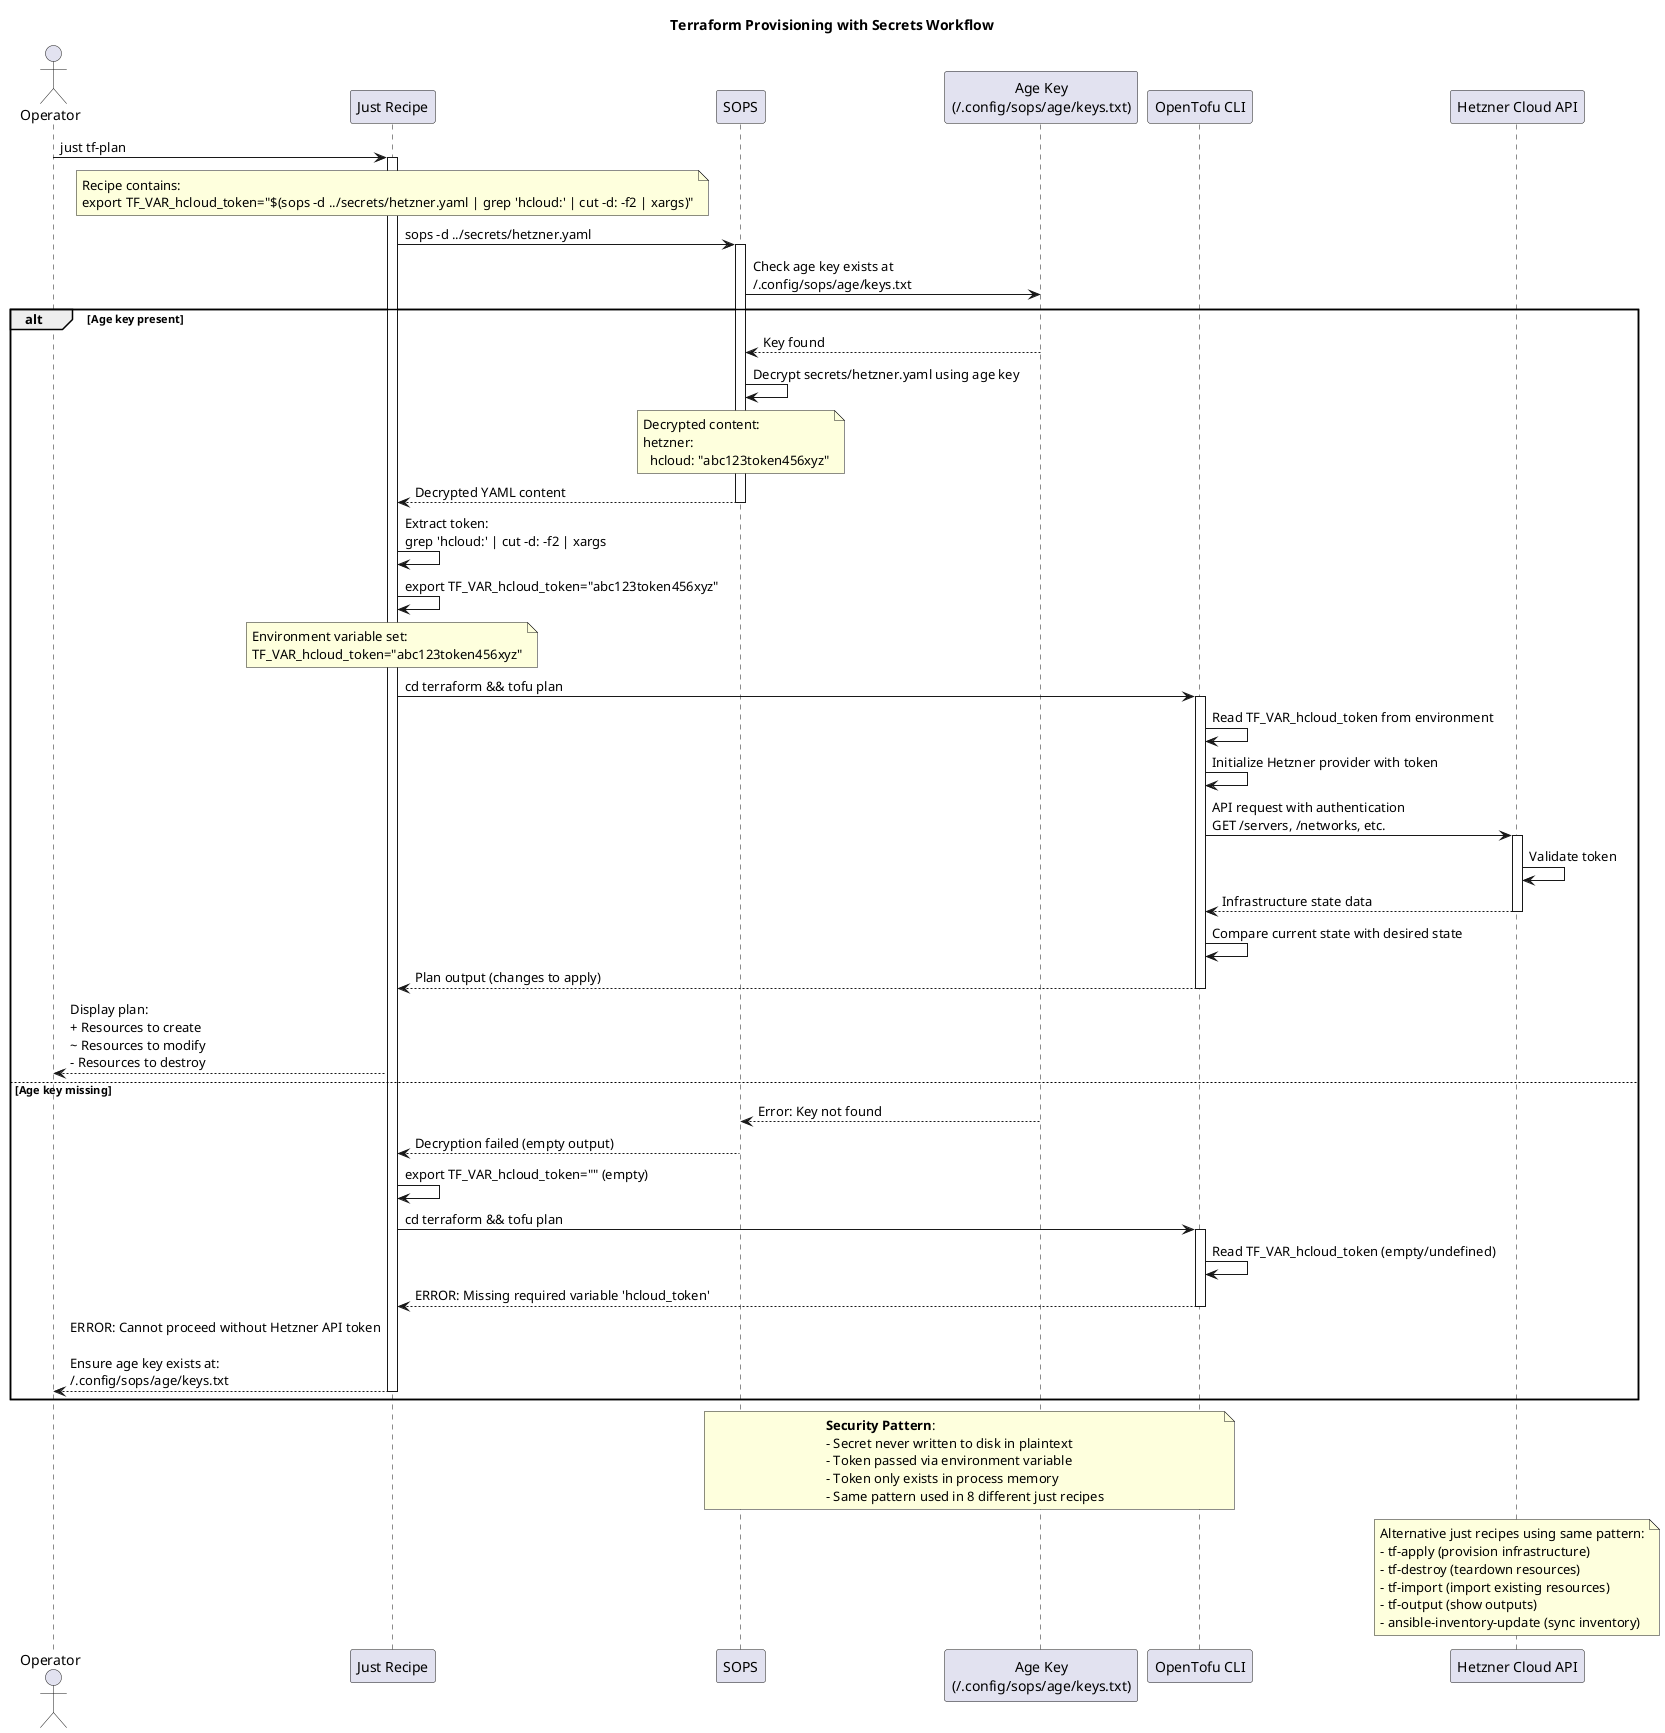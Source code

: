 @startuml terraform_provisioning_with_secrets
title Terraform Provisioning with Secrets Workflow

actor Operator
participant "Just Recipe" as Just
participant SOPS
participant "Age Key\n(~/.config/sops/age/keys.txt)" as Age
participant "OpenTofu CLI" as Tofu
participant "Hetzner Cloud API" as HetznerAPI

Operator -> Just: just tf-plan
activate Just

note over Just
  Recipe contains:
  export TF_VAR_hcloud_token="$(sops -d ../secrets/hetzner.yaml | grep 'hcloud:' | cut -d: -f2 | xargs)"
end note

Just -> SOPS: sops -d ../secrets/hetzner.yaml
activate SOPS

SOPS -> Age: Check age key exists at\n~/.config/sops/age/keys.txt

alt Age key present
    Age --> SOPS: Key found
    SOPS -> SOPS: Decrypt secrets/hetzner.yaml using age key

    note over SOPS
      Decrypted content:
      hetzner:
        hcloud: "abc123token456xyz"
    end note

    SOPS --> Just: Decrypted YAML content
    deactivate SOPS

    Just -> Just: Extract token:\ngrep 'hcloud:' | cut -d: -f2 | xargs
    Just -> Just: export TF_VAR_hcloud_token="abc123token456xyz"

    note over Just
      Environment variable set:
      TF_VAR_hcloud_token="abc123token456xyz"
    end note

    Just -> Tofu: cd terraform && tofu plan
    activate Tofu

    Tofu -> Tofu: Read TF_VAR_hcloud_token from environment
    Tofu -> Tofu: Initialize Hetzner provider with token

    Tofu -> HetznerAPI: API request with authentication\nGET /servers, /networks, etc.
    activate HetznerAPI

    HetznerAPI -> HetznerAPI: Validate token
    HetznerAPI --> Tofu: Infrastructure state data
    deactivate HetznerAPI

    Tofu -> Tofu: Compare current state with desired state
    Tofu --> Just: Plan output (changes to apply)
    deactivate Tofu

    Just --> Operator: Display plan:\n+ Resources to create\n~ Resources to modify\n- Resources to destroy

else Age key missing
    Age --> SOPS: Error: Key not found
    SOPS --> Just: Decryption failed (empty output)
    deactivate SOPS

    Just -> Just: export TF_VAR_hcloud_token="" (empty)

    Just -> Tofu: cd terraform && tofu plan
    activate Tofu

    Tofu -> Tofu: Read TF_VAR_hcloud_token (empty/undefined)
    Tofu --> Just: ERROR: Missing required variable 'hcloud_token'
    deactivate Tofu

    Just --> Operator: ERROR: Cannot proceed without Hetzner API token\n\nEnsure age key exists at:\n~/.config/sops/age/keys.txt
    deactivate Just
end

note over SOPS, Tofu
  **Security Pattern**:
  - Secret never written to disk in plaintext
  - Token passed via environment variable
  - Token only exists in process memory
  - Same pattern used in 8 different just recipes
end note

note over HetznerAPI
  Alternative just recipes using same pattern:
  - tf-apply (provision infrastructure)
  - tf-destroy (teardown resources)
  - tf-import (import existing resources)
  - tf-output (show outputs)
  - ansible-inventory-update (sync inventory)
end note

@enduml
